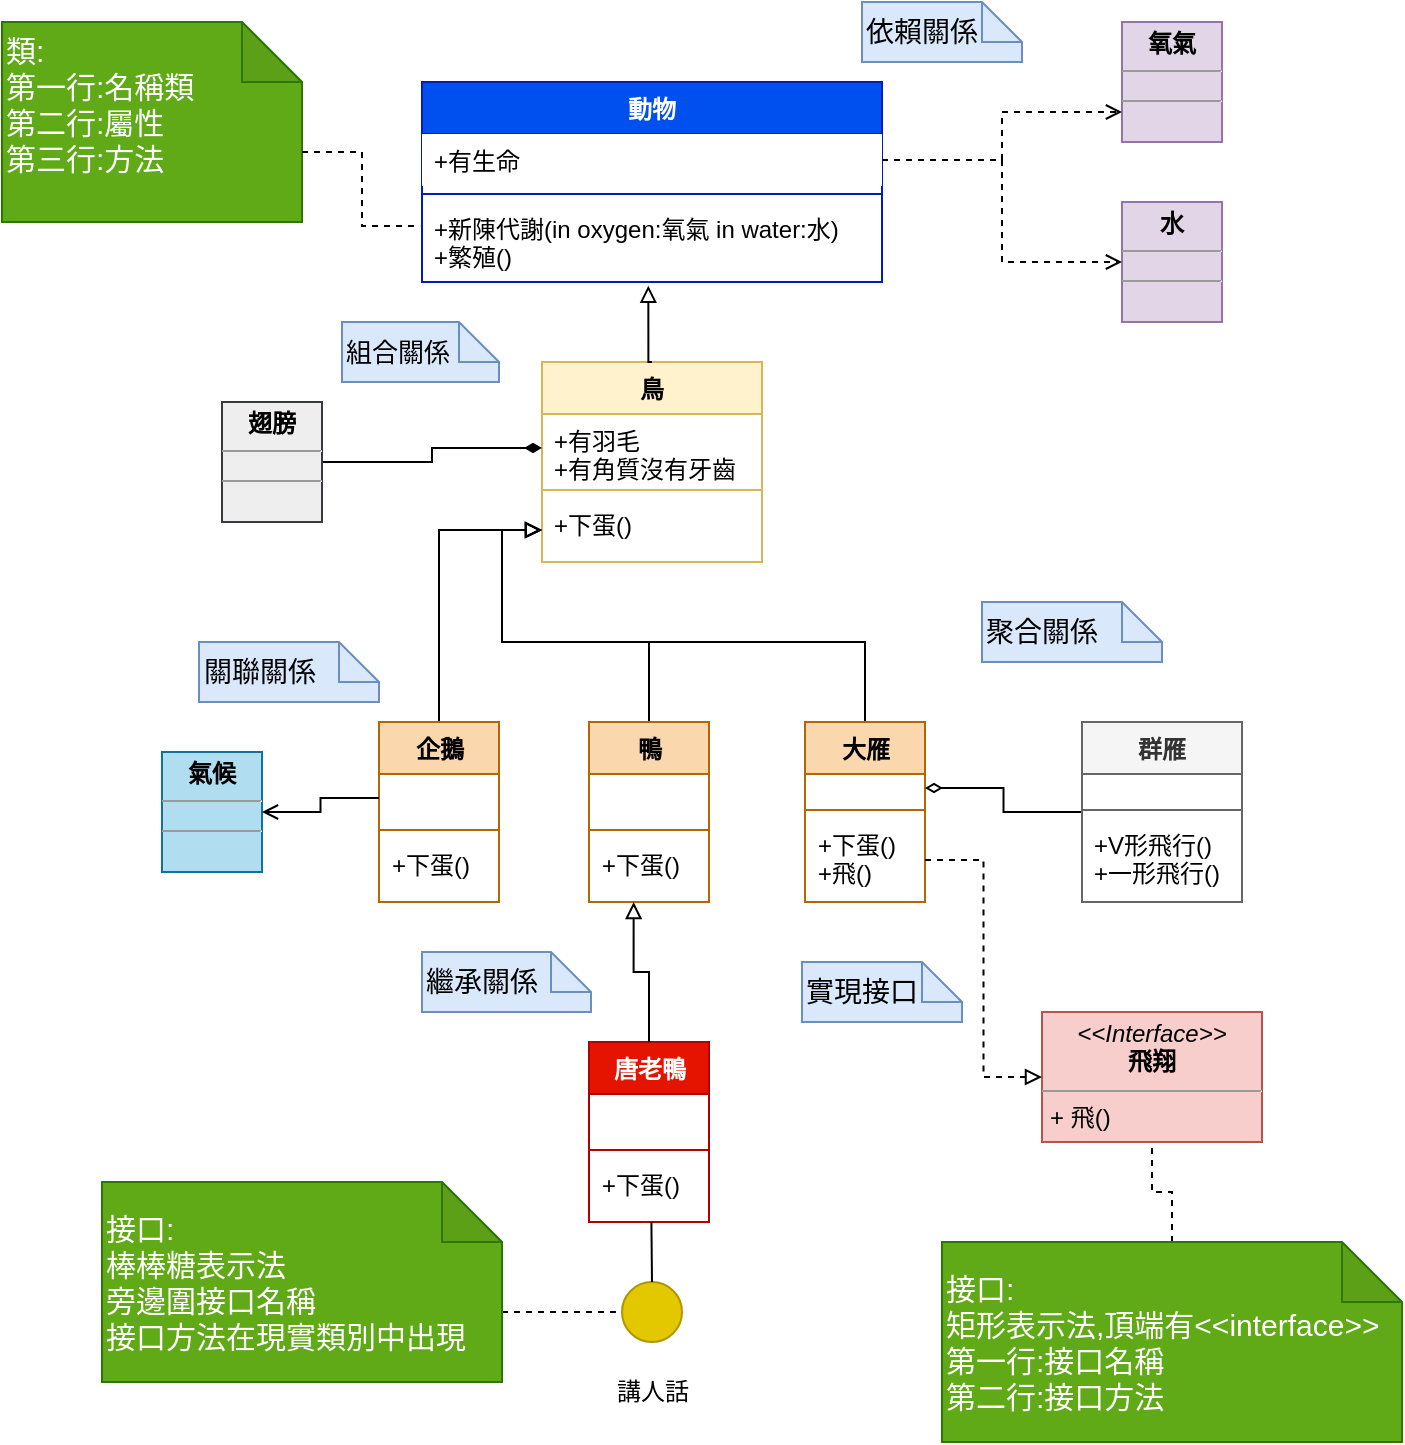 <mxfile version="22.0.8" type="github">
  <diagram id="C5RBs43oDa-KdzZeNtuy" name="Page-1">
    <mxGraphModel dx="522" dy="401" grid="1" gridSize="10" guides="1" tooltips="1" connect="1" arrows="1" fold="1" page="1" pageScale="1" pageWidth="827" pageHeight="1169" math="0" shadow="0">
      <root>
        <mxCell id="WIyWlLk6GJQsqaUBKTNV-0" />
        <mxCell id="WIyWlLk6GJQsqaUBKTNV-1" parent="WIyWlLk6GJQsqaUBKTNV-0" />
        <mxCell id="zSXpbmIW0-FB87-l4KC--7" value="動物" style="swimlane;fontStyle=1;align=center;verticalAlign=top;childLayout=stackLayout;horizontal=1;startSize=26;horizontalStack=0;resizeParent=1;resizeParentMax=0;resizeLast=0;collapsible=1;marginBottom=0;whiteSpace=wrap;html=1;fillColor=#0050ef;fontColor=#ffffff;strokeColor=#001DBC;" parent="WIyWlLk6GJQsqaUBKTNV-1" vertex="1">
          <mxGeometry x="220" y="50" width="230" height="100" as="geometry" />
        </mxCell>
        <mxCell id="zSXpbmIW0-FB87-l4KC--8" value="+有生命" style="text;strokeColor=none;fillColor=default;align=left;verticalAlign=top;spacingLeft=4;spacingRight=4;overflow=hidden;rotatable=0;points=[[0,0.5],[1,0.5]];portConstraint=eastwest;whiteSpace=wrap;html=1;" parent="zSXpbmIW0-FB87-l4KC--7" vertex="1">
          <mxGeometry y="26" width="230" height="26" as="geometry" />
        </mxCell>
        <mxCell id="zSXpbmIW0-FB87-l4KC--9" value="" style="line;strokeWidth=1;fillColor=none;align=left;verticalAlign=middle;spacingTop=-1;spacingLeft=3;spacingRight=3;rotatable=0;labelPosition=right;points=[];portConstraint=eastwest;strokeColor=inherit;" parent="zSXpbmIW0-FB87-l4KC--7" vertex="1">
          <mxGeometry y="52" width="230" height="8" as="geometry" />
        </mxCell>
        <mxCell id="zSXpbmIW0-FB87-l4KC--10" value="+新陳代謝(in&amp;nbsp;oxygen:氧氣 in water:水)&lt;br&gt;+繁殖()" style="text;strokeColor=none;fillColor=none;align=left;verticalAlign=top;spacingLeft=4;spacingRight=4;overflow=hidden;rotatable=0;points=[[0,0.5],[1,0.5]];portConstraint=eastwest;whiteSpace=wrap;html=1;" parent="zSXpbmIW0-FB87-l4KC--7" vertex="1">
          <mxGeometry y="60" width="230" height="40" as="geometry" />
        </mxCell>
        <mxCell id="zSXpbmIW0-FB87-l4KC--17" value="&lt;p style=&quot;margin:0px;margin-top:4px;text-align:center;&quot;&gt;&lt;b&gt;氧氣&lt;/b&gt;&lt;/p&gt;&lt;hr size=&quot;1&quot;&gt;&lt;div style=&quot;height:2px;&quot;&gt;&lt;/div&gt;&lt;hr size=&quot;1&quot;&gt;&lt;div style=&quot;height:2px;&quot;&gt;&lt;/div&gt;" style="verticalAlign=top;align=left;overflow=fill;fontSize=12;fontFamily=Helvetica;html=1;whiteSpace=wrap;fillColor=#e1d5e7;strokeColor=#9673a6;" parent="WIyWlLk6GJQsqaUBKTNV-1" vertex="1">
          <mxGeometry x="570" y="20" width="50" height="60" as="geometry" />
        </mxCell>
        <mxCell id="zSXpbmIW0-FB87-l4KC--18" value="&lt;p style=&quot;margin:0px;margin-top:4px;text-align:center;&quot;&gt;&lt;b&gt;水&lt;/b&gt;&lt;/p&gt;&lt;hr size=&quot;1&quot;&gt;&lt;div style=&quot;height:2px;&quot;&gt;&lt;/div&gt;&lt;hr size=&quot;1&quot;&gt;&lt;div style=&quot;height:2px;&quot;&gt;&lt;/div&gt;" style="verticalAlign=top;align=left;overflow=fill;fontSize=12;fontFamily=Helvetica;html=1;whiteSpace=wrap;fillColor=#e1d5e7;strokeColor=#9673a6;" parent="WIyWlLk6GJQsqaUBKTNV-1" vertex="1">
          <mxGeometry x="570" y="110" width="50" height="60" as="geometry" />
        </mxCell>
        <mxCell id="zSXpbmIW0-FB87-l4KC--21" style="edgeStyle=orthogonalEdgeStyle;rounded=0;orthogonalLoop=1;jettySize=auto;html=1;exitX=1;exitY=0.5;exitDx=0;exitDy=0;entryX=0;entryY=0.75;entryDx=0;entryDy=0;dashed=1;endArrow=open;endFill=0;" parent="WIyWlLk6GJQsqaUBKTNV-1" source="zSXpbmIW0-FB87-l4KC--8" target="zSXpbmIW0-FB87-l4KC--17" edge="1">
          <mxGeometry relative="1" as="geometry" />
        </mxCell>
        <mxCell id="zSXpbmIW0-FB87-l4KC--22" style="edgeStyle=orthogonalEdgeStyle;rounded=0;orthogonalLoop=1;jettySize=auto;html=1;exitX=1;exitY=0.5;exitDx=0;exitDy=0;entryX=0;entryY=0.5;entryDx=0;entryDy=0;dashed=1;endArrow=open;endFill=0;" parent="WIyWlLk6GJQsqaUBKTNV-1" source="zSXpbmIW0-FB87-l4KC--8" target="zSXpbmIW0-FB87-l4KC--18" edge="1">
          <mxGeometry relative="1" as="geometry" />
        </mxCell>
        <mxCell id="zSXpbmIW0-FB87-l4KC--23" value="鳥" style="swimlane;fontStyle=1;align=center;verticalAlign=top;childLayout=stackLayout;horizontal=1;startSize=26;horizontalStack=0;resizeParent=1;resizeParentMax=0;resizeLast=0;collapsible=1;marginBottom=0;whiteSpace=wrap;html=1;fillColor=#fff2cc;strokeColor=#d6b656;" parent="WIyWlLk6GJQsqaUBKTNV-1" vertex="1">
          <mxGeometry x="280" y="190" width="110" height="100" as="geometry" />
        </mxCell>
        <mxCell id="zSXpbmIW0-FB87-l4KC--24" value="+有羽毛&lt;br&gt;+有角質沒有牙齒" style="text;strokeColor=none;fillColor=none;align=left;verticalAlign=top;spacingLeft=4;spacingRight=4;overflow=hidden;rotatable=0;points=[[0,0.5],[1,0.5]];portConstraint=eastwest;whiteSpace=wrap;html=1;" parent="zSXpbmIW0-FB87-l4KC--23" vertex="1">
          <mxGeometry y="26" width="110" height="34" as="geometry" />
        </mxCell>
        <mxCell id="zSXpbmIW0-FB87-l4KC--25" value="" style="line;strokeWidth=1;fillColor=none;align=left;verticalAlign=middle;spacingTop=-1;spacingLeft=3;spacingRight=3;rotatable=0;labelPosition=right;points=[];portConstraint=eastwest;strokeColor=inherit;" parent="zSXpbmIW0-FB87-l4KC--23" vertex="1">
          <mxGeometry y="60" width="110" height="8" as="geometry" />
        </mxCell>
        <mxCell id="zSXpbmIW0-FB87-l4KC--26" value="+下蛋()" style="text;strokeColor=none;fillColor=none;align=left;verticalAlign=top;spacingLeft=4;spacingRight=4;overflow=hidden;rotatable=0;points=[[0,0.5],[1,0.5]];portConstraint=eastwest;whiteSpace=wrap;html=1;" parent="zSXpbmIW0-FB87-l4KC--23" vertex="1">
          <mxGeometry y="68" width="110" height="32" as="geometry" />
        </mxCell>
        <mxCell id="zSXpbmIW0-FB87-l4KC--28" style="edgeStyle=orthogonalEdgeStyle;rounded=0;orthogonalLoop=1;jettySize=auto;html=1;exitX=0.5;exitY=0;exitDx=0;exitDy=0;entryX=0.492;entryY=1.046;entryDx=0;entryDy=0;entryPerimeter=0;endArrow=block;endFill=0;" parent="WIyWlLk6GJQsqaUBKTNV-1" source="zSXpbmIW0-FB87-l4KC--23" target="zSXpbmIW0-FB87-l4KC--10" edge="1">
          <mxGeometry relative="1" as="geometry" />
        </mxCell>
        <mxCell id="zSXpbmIW0-FB87-l4KC--30" style="edgeStyle=orthogonalEdgeStyle;rounded=0;orthogonalLoop=1;jettySize=auto;html=1;exitX=1;exitY=0.5;exitDx=0;exitDy=0;entryX=0;entryY=0.5;entryDx=0;entryDy=0;endArrow=diamondThin;endFill=1;" parent="WIyWlLk6GJQsqaUBKTNV-1" source="zSXpbmIW0-FB87-l4KC--29" target="zSXpbmIW0-FB87-l4KC--24" edge="1">
          <mxGeometry relative="1" as="geometry" />
        </mxCell>
        <mxCell id="zSXpbmIW0-FB87-l4KC--29" value="&lt;p style=&quot;margin:0px;margin-top:4px;text-align:center;&quot;&gt;&lt;b&gt;翅膀&lt;/b&gt;&lt;/p&gt;&lt;hr size=&quot;1&quot;&gt;&lt;div style=&quot;height:2px;&quot;&gt;&lt;/div&gt;&lt;hr size=&quot;1&quot;&gt;&lt;div style=&quot;height:2px;&quot;&gt;&lt;/div&gt;" style="verticalAlign=top;align=left;overflow=fill;fontSize=12;fontFamily=Helvetica;html=1;whiteSpace=wrap;fillColor=#eeeeee;strokeColor=#36393d;" parent="WIyWlLk6GJQsqaUBKTNV-1" vertex="1">
          <mxGeometry x="120" y="210" width="50" height="60" as="geometry" />
        </mxCell>
        <mxCell id="zSXpbmIW0-FB87-l4KC--56" style="edgeStyle=orthogonalEdgeStyle;rounded=0;orthogonalLoop=1;jettySize=auto;html=1;exitX=0.5;exitY=0;exitDx=0;exitDy=0;entryX=0;entryY=0.5;entryDx=0;entryDy=0;endArrow=block;endFill=0;" parent="WIyWlLk6GJQsqaUBKTNV-1" source="zSXpbmIW0-FB87-l4KC--37" target="zSXpbmIW0-FB87-l4KC--26" edge="1">
          <mxGeometry relative="1" as="geometry" />
        </mxCell>
        <mxCell id="zSXpbmIW0-FB87-l4KC--37" value="鴨" style="swimlane;fontStyle=1;align=center;verticalAlign=top;childLayout=stackLayout;horizontal=1;startSize=26;horizontalStack=0;resizeParent=1;resizeParentMax=0;resizeLast=0;collapsible=1;marginBottom=0;whiteSpace=wrap;html=1;fillColor=#fad7ac;strokeColor=#b46504;" parent="WIyWlLk6GJQsqaUBKTNV-1" vertex="1">
          <mxGeometry x="303.5" y="370" width="60" height="90" as="geometry" />
        </mxCell>
        <mxCell id="zSXpbmIW0-FB87-l4KC--38" value="&amp;nbsp;" style="text;strokeColor=none;fillColor=none;align=left;verticalAlign=top;spacingLeft=4;spacingRight=4;overflow=hidden;rotatable=0;points=[[0,0.5],[1,0.5]];portConstraint=eastwest;whiteSpace=wrap;html=1;" parent="zSXpbmIW0-FB87-l4KC--37" vertex="1">
          <mxGeometry y="26" width="60" height="24" as="geometry" />
        </mxCell>
        <mxCell id="zSXpbmIW0-FB87-l4KC--39" value="" style="line;strokeWidth=1;fillColor=none;align=left;verticalAlign=middle;spacingTop=-1;spacingLeft=3;spacingRight=3;rotatable=0;labelPosition=right;points=[];portConstraint=eastwest;strokeColor=inherit;" parent="zSXpbmIW0-FB87-l4KC--37" vertex="1">
          <mxGeometry y="50" width="60" height="8" as="geometry" />
        </mxCell>
        <mxCell id="zSXpbmIW0-FB87-l4KC--40" value="+下蛋()" style="text;strokeColor=none;fillColor=none;align=left;verticalAlign=top;spacingLeft=4;spacingRight=4;overflow=hidden;rotatable=0;points=[[0,0.5],[1,0.5]];portConstraint=eastwest;whiteSpace=wrap;html=1;" parent="zSXpbmIW0-FB87-l4KC--37" vertex="1">
          <mxGeometry y="58" width="60" height="32" as="geometry" />
        </mxCell>
        <mxCell id="zSXpbmIW0-FB87-l4KC--57" style="edgeStyle=orthogonalEdgeStyle;rounded=0;orthogonalLoop=1;jettySize=auto;html=1;exitX=0.5;exitY=0;exitDx=0;exitDy=0;entryX=0;entryY=0.5;entryDx=0;entryDy=0;endArrow=block;endFill=0;" parent="WIyWlLk6GJQsqaUBKTNV-1" source="zSXpbmIW0-FB87-l4KC--41" target="zSXpbmIW0-FB87-l4KC--26" edge="1">
          <mxGeometry relative="1" as="geometry" />
        </mxCell>
        <mxCell id="zSXpbmIW0-FB87-l4KC--41" value="企鵝" style="swimlane;fontStyle=1;align=center;verticalAlign=top;childLayout=stackLayout;horizontal=1;startSize=26;horizontalStack=0;resizeParent=1;resizeParentMax=0;resizeLast=0;collapsible=1;marginBottom=0;whiteSpace=wrap;html=1;fillColor=#fad7ac;strokeColor=#b46504;" parent="WIyWlLk6GJQsqaUBKTNV-1" vertex="1">
          <mxGeometry x="198.5" y="370" width="60" height="90" as="geometry" />
        </mxCell>
        <mxCell id="zSXpbmIW0-FB87-l4KC--42" value="&amp;nbsp;" style="text;strokeColor=none;fillColor=none;align=left;verticalAlign=top;spacingLeft=4;spacingRight=4;overflow=hidden;rotatable=0;points=[[0,0.5],[1,0.5]];portConstraint=eastwest;whiteSpace=wrap;html=1;" parent="zSXpbmIW0-FB87-l4KC--41" vertex="1">
          <mxGeometry y="26" width="60" height="24" as="geometry" />
        </mxCell>
        <mxCell id="zSXpbmIW0-FB87-l4KC--43" value="" style="line;strokeWidth=1;fillColor=none;align=left;verticalAlign=middle;spacingTop=-1;spacingLeft=3;spacingRight=3;rotatable=0;labelPosition=right;points=[];portConstraint=eastwest;strokeColor=inherit;" parent="zSXpbmIW0-FB87-l4KC--41" vertex="1">
          <mxGeometry y="50" width="60" height="8" as="geometry" />
        </mxCell>
        <mxCell id="zSXpbmIW0-FB87-l4KC--44" value="+下蛋()" style="text;strokeColor=none;fillColor=none;align=left;verticalAlign=top;spacingLeft=4;spacingRight=4;overflow=hidden;rotatable=0;points=[[0,0.5],[1,0.5]];portConstraint=eastwest;whiteSpace=wrap;html=1;" parent="zSXpbmIW0-FB87-l4KC--41" vertex="1">
          <mxGeometry y="58" width="60" height="32" as="geometry" />
        </mxCell>
        <mxCell id="zSXpbmIW0-FB87-l4KC--58" style="edgeStyle=orthogonalEdgeStyle;rounded=0;orthogonalLoop=1;jettySize=auto;html=1;exitX=0.5;exitY=0;exitDx=0;exitDy=0;entryX=0;entryY=0.5;entryDx=0;entryDy=0;endArrow=block;endFill=0;" parent="WIyWlLk6GJQsqaUBKTNV-1" source="zSXpbmIW0-FB87-l4KC--45" target="zSXpbmIW0-FB87-l4KC--26" edge="1">
          <mxGeometry relative="1" as="geometry" />
        </mxCell>
        <mxCell id="zSXpbmIW0-FB87-l4KC--45" value="大雁" style="swimlane;fontStyle=1;align=center;verticalAlign=top;childLayout=stackLayout;horizontal=1;startSize=26;horizontalStack=0;resizeParent=1;resizeParentMax=0;resizeLast=0;collapsible=1;marginBottom=0;whiteSpace=wrap;html=1;fillColor=#fad7ac;strokeColor=#b46504;" parent="WIyWlLk6GJQsqaUBKTNV-1" vertex="1">
          <mxGeometry x="411.5" y="370" width="60" height="90" as="geometry" />
        </mxCell>
        <mxCell id="zSXpbmIW0-FB87-l4KC--46" value="&amp;nbsp;" style="text;strokeColor=none;fillColor=none;align=left;verticalAlign=top;spacingLeft=4;spacingRight=4;overflow=hidden;rotatable=0;points=[[0,0.5],[1,0.5]];portConstraint=eastwest;whiteSpace=wrap;html=1;" parent="zSXpbmIW0-FB87-l4KC--45" vertex="1">
          <mxGeometry y="26" width="60" height="14" as="geometry" />
        </mxCell>
        <mxCell id="zSXpbmIW0-FB87-l4KC--47" value="" style="line;strokeWidth=1;fillColor=none;align=left;verticalAlign=middle;spacingTop=-1;spacingLeft=3;spacingRight=3;rotatable=0;labelPosition=right;points=[];portConstraint=eastwest;strokeColor=inherit;" parent="zSXpbmIW0-FB87-l4KC--45" vertex="1">
          <mxGeometry y="40" width="60" height="8" as="geometry" />
        </mxCell>
        <mxCell id="zSXpbmIW0-FB87-l4KC--48" value="+下蛋()&lt;br&gt;+飛()&lt;br&gt;" style="text;strokeColor=none;fillColor=none;align=left;verticalAlign=top;spacingLeft=4;spacingRight=4;overflow=hidden;rotatable=0;points=[[0,0.5],[1,0.5]];portConstraint=eastwest;whiteSpace=wrap;html=1;" parent="zSXpbmIW0-FB87-l4KC--45" vertex="1">
          <mxGeometry y="48" width="60" height="42" as="geometry" />
        </mxCell>
        <mxCell id="zSXpbmIW0-FB87-l4KC--59" value="&lt;p style=&quot;margin:0px;margin-top:4px;text-align:center;&quot;&gt;&lt;b&gt;氣候&lt;/b&gt;&lt;/p&gt;&lt;hr size=&quot;1&quot;&gt;&lt;div style=&quot;height:2px;&quot;&gt;&lt;/div&gt;&lt;hr size=&quot;1&quot;&gt;&lt;div style=&quot;height:2px;&quot;&gt;&lt;/div&gt;" style="verticalAlign=top;align=left;overflow=fill;fontSize=12;fontFamily=Helvetica;html=1;whiteSpace=wrap;fillColor=#b1ddf0;strokeColor=#10739e;" parent="WIyWlLk6GJQsqaUBKTNV-1" vertex="1">
          <mxGeometry x="90" y="385" width="50" height="60" as="geometry" />
        </mxCell>
        <mxCell id="zSXpbmIW0-FB87-l4KC--60" style="edgeStyle=orthogonalEdgeStyle;rounded=0;orthogonalLoop=1;jettySize=auto;html=1;exitX=0;exitY=0.5;exitDx=0;exitDy=0;entryX=1;entryY=0.5;entryDx=0;entryDy=0;endArrow=open;endFill=0;" parent="WIyWlLk6GJQsqaUBKTNV-1" source="zSXpbmIW0-FB87-l4KC--42" target="zSXpbmIW0-FB87-l4KC--59" edge="1">
          <mxGeometry relative="1" as="geometry" />
        </mxCell>
        <mxCell id="zSXpbmIW0-FB87-l4KC--65" style="edgeStyle=orthogonalEdgeStyle;rounded=0;orthogonalLoop=1;jettySize=auto;html=1;exitX=0;exitY=0.5;exitDx=0;exitDy=0;entryX=1;entryY=0.5;entryDx=0;entryDy=0;endArrow=diamondThin;endFill=0;" parent="WIyWlLk6GJQsqaUBKTNV-1" source="zSXpbmIW0-FB87-l4KC--61" target="zSXpbmIW0-FB87-l4KC--46" edge="1">
          <mxGeometry relative="1" as="geometry" />
        </mxCell>
        <mxCell id="zSXpbmIW0-FB87-l4KC--61" value="群雁" style="swimlane;fontStyle=1;align=center;verticalAlign=top;childLayout=stackLayout;horizontal=1;startSize=26;horizontalStack=0;resizeParent=1;resizeParentMax=0;resizeLast=0;collapsible=1;marginBottom=0;whiteSpace=wrap;html=1;fillColor=#f5f5f5;fontColor=#333333;strokeColor=#666666;" parent="WIyWlLk6GJQsqaUBKTNV-1" vertex="1">
          <mxGeometry x="550" y="370" width="80" height="90" as="geometry" />
        </mxCell>
        <mxCell id="zSXpbmIW0-FB87-l4KC--62" value="&amp;nbsp;" style="text;strokeColor=none;fillColor=none;align=left;verticalAlign=top;spacingLeft=4;spacingRight=4;overflow=hidden;rotatable=0;points=[[0,0.5],[1,0.5]];portConstraint=eastwest;whiteSpace=wrap;html=1;" parent="zSXpbmIW0-FB87-l4KC--61" vertex="1">
          <mxGeometry y="26" width="80" height="14" as="geometry" />
        </mxCell>
        <mxCell id="zSXpbmIW0-FB87-l4KC--63" value="" style="line;strokeWidth=1;fillColor=none;align=left;verticalAlign=middle;spacingTop=-1;spacingLeft=3;spacingRight=3;rotatable=0;labelPosition=right;points=[];portConstraint=eastwest;strokeColor=inherit;" parent="zSXpbmIW0-FB87-l4KC--61" vertex="1">
          <mxGeometry y="40" width="80" height="8" as="geometry" />
        </mxCell>
        <mxCell id="zSXpbmIW0-FB87-l4KC--64" value="+V形飛行()&lt;br&gt;+一形飛行()" style="text;strokeColor=none;fillColor=none;align=left;verticalAlign=top;spacingLeft=4;spacingRight=4;overflow=hidden;rotatable=0;points=[[0,0.5],[1,0.5]];portConstraint=eastwest;whiteSpace=wrap;html=1;" parent="zSXpbmIW0-FB87-l4KC--61" vertex="1">
          <mxGeometry y="48" width="80" height="42" as="geometry" />
        </mxCell>
        <mxCell id="zSXpbmIW0-FB87-l4KC--66" value="&lt;p style=&quot;margin:0px;margin-top:4px;text-align:center;&quot;&gt;&lt;i&gt;&amp;lt;&amp;lt;Interface&amp;gt;&amp;gt;&lt;/i&gt;&lt;br&gt;&lt;b&gt;飛翔&lt;/b&gt;&lt;/p&gt;&lt;hr size=&quot;1&quot;&gt;&lt;p style=&quot;margin:0px;margin-left:4px;&quot;&gt;+ 飛()&lt;br&gt;&lt;/p&gt;&lt;p style=&quot;margin:0px;margin-left:4px;&quot;&gt;&lt;br&gt;&lt;/p&gt;" style="verticalAlign=top;align=left;overflow=fill;fontSize=12;fontFamily=Helvetica;html=1;whiteSpace=wrap;fillColor=#f8cecc;strokeColor=#b85450;" parent="WIyWlLk6GJQsqaUBKTNV-1" vertex="1">
          <mxGeometry x="530" y="515" width="110" height="65" as="geometry" />
        </mxCell>
        <mxCell id="zSXpbmIW0-FB87-l4KC--69" style="edgeStyle=orthogonalEdgeStyle;rounded=0;orthogonalLoop=1;jettySize=auto;html=1;exitX=1;exitY=0.5;exitDx=0;exitDy=0;entryX=0;entryY=0.5;entryDx=0;entryDy=0;dashed=1;endArrow=block;endFill=0;" parent="WIyWlLk6GJQsqaUBKTNV-1" source="zSXpbmIW0-FB87-l4KC--48" target="zSXpbmIW0-FB87-l4KC--66" edge="1">
          <mxGeometry relative="1" as="geometry" />
        </mxCell>
        <mxCell id="zSXpbmIW0-FB87-l4KC--75" value="唐老鴨" style="swimlane;fontStyle=1;align=center;verticalAlign=top;childLayout=stackLayout;horizontal=1;startSize=26;horizontalStack=0;resizeParent=1;resizeParentMax=0;resizeLast=0;collapsible=1;marginBottom=0;whiteSpace=wrap;html=1;fillColor=#e51400;fontColor=#ffffff;strokeColor=#B20000;" parent="WIyWlLk6GJQsqaUBKTNV-1" vertex="1">
          <mxGeometry x="303.5" y="530" width="60" height="90" as="geometry" />
        </mxCell>
        <mxCell id="zSXpbmIW0-FB87-l4KC--76" value="&amp;nbsp;" style="text;strokeColor=none;fillColor=none;align=left;verticalAlign=top;spacingLeft=4;spacingRight=4;overflow=hidden;rotatable=0;points=[[0,0.5],[1,0.5]];portConstraint=eastwest;whiteSpace=wrap;html=1;" parent="zSXpbmIW0-FB87-l4KC--75" vertex="1">
          <mxGeometry y="26" width="60" height="24" as="geometry" />
        </mxCell>
        <mxCell id="zSXpbmIW0-FB87-l4KC--77" value="" style="line;strokeWidth=1;fillColor=none;align=left;verticalAlign=middle;spacingTop=-1;spacingLeft=3;spacingRight=3;rotatable=0;labelPosition=right;points=[];portConstraint=eastwest;strokeColor=inherit;" parent="zSXpbmIW0-FB87-l4KC--75" vertex="1">
          <mxGeometry y="50" width="60" height="8" as="geometry" />
        </mxCell>
        <mxCell id="zSXpbmIW0-FB87-l4KC--78" value="+下蛋()" style="text;strokeColor=none;fillColor=none;align=left;verticalAlign=top;spacingLeft=4;spacingRight=4;overflow=hidden;rotatable=0;points=[[0,0.5],[1,0.5]];portConstraint=eastwest;whiteSpace=wrap;html=1;" parent="zSXpbmIW0-FB87-l4KC--75" vertex="1">
          <mxGeometry y="58" width="60" height="32" as="geometry" />
        </mxCell>
        <mxCell id="zSXpbmIW0-FB87-l4KC--79" style="edgeStyle=orthogonalEdgeStyle;rounded=0;orthogonalLoop=1;jettySize=auto;html=1;exitX=0.5;exitY=0;exitDx=0;exitDy=0;entryX=0.372;entryY=1;entryDx=0;entryDy=0;entryPerimeter=0;endArrow=block;endFill=0;" parent="WIyWlLk6GJQsqaUBKTNV-1" source="zSXpbmIW0-FB87-l4KC--75" target="zSXpbmIW0-FB87-l4KC--40" edge="1">
          <mxGeometry relative="1" as="geometry" />
        </mxCell>
        <mxCell id="zSXpbmIW0-FB87-l4KC--87" value="&lt;font style=&quot;font-size: 14px;&quot;&gt;聚合關係&lt;/font&gt;" style="shape=note;size=20;whiteSpace=wrap;html=1;fillColor=#dae8fc;strokeColor=#6c8ebf;align=left;" parent="WIyWlLk6GJQsqaUBKTNV-1" vertex="1">
          <mxGeometry x="500" y="310" width="90" height="30" as="geometry" />
        </mxCell>
        <mxCell id="zSXpbmIW0-FB87-l4KC--88" value="&lt;font style=&quot;font-size: 14px;&quot;&gt;繼承關係&lt;/font&gt;" style="shape=note;size=20;whiteSpace=wrap;html=1;fillColor=#dae8fc;strokeColor=#6c8ebf;align=left;" parent="WIyWlLk6GJQsqaUBKTNV-1" vertex="1">
          <mxGeometry x="220" y="485" width="84.5" height="30" as="geometry" />
        </mxCell>
        <mxCell id="zSXpbmIW0-FB87-l4KC--89" value="&lt;font style=&quot;font-size: 14px;&quot;&gt;實現接口&lt;/font&gt;" style="shape=note;size=20;whiteSpace=wrap;html=1;fillColor=#dae8fc;strokeColor=#6c8ebf;align=left;" parent="WIyWlLk6GJQsqaUBKTNV-1" vertex="1">
          <mxGeometry x="410" y="490" width="80" height="30" as="geometry" />
        </mxCell>
        <mxCell id="zSXpbmIW0-FB87-l4KC--90" value="&lt;font style=&quot;font-size: 13px;&quot;&gt;組合關係&lt;/font&gt;" style="shape=note;size=20;whiteSpace=wrap;html=1;fillColor=#dae8fc;strokeColor=#6c8ebf;align=left;" parent="WIyWlLk6GJQsqaUBKTNV-1" vertex="1">
          <mxGeometry x="180" y="170" width="78.5" height="30" as="geometry" />
        </mxCell>
        <mxCell id="zSXpbmIW0-FB87-l4KC--91" value="&lt;font style=&quot;font-size: 14px;&quot;&gt;依賴關係&lt;/font&gt;" style="shape=note;size=20;whiteSpace=wrap;html=1;fillColor=#dae8fc;strokeColor=#6c8ebf;align=left;" parent="WIyWlLk6GJQsqaUBKTNV-1" vertex="1">
          <mxGeometry x="440" y="10" width="80" height="30" as="geometry" />
        </mxCell>
        <mxCell id="zSXpbmIW0-FB87-l4KC--93" value="" style="ellipse;whiteSpace=wrap;html=1;aspect=fixed;fillColor=#e3c800;fontColor=#000000;strokeColor=#B09500;" parent="WIyWlLk6GJQsqaUBKTNV-1" vertex="1">
          <mxGeometry x="320" y="650" width="30" height="30" as="geometry" />
        </mxCell>
        <mxCell id="zSXpbmIW0-FB87-l4KC--94" style="edgeStyle=orthogonalEdgeStyle;rounded=0;orthogonalLoop=1;jettySize=auto;html=1;exitX=0.5;exitY=0;exitDx=0;exitDy=0;entryX=0.52;entryY=1;entryDx=0;entryDy=0;entryPerimeter=0;endArrow=none;endFill=0;" parent="WIyWlLk6GJQsqaUBKTNV-1" source="zSXpbmIW0-FB87-l4KC--93" target="zSXpbmIW0-FB87-l4KC--78" edge="1">
          <mxGeometry relative="1" as="geometry" />
        </mxCell>
        <mxCell id="zSXpbmIW0-FB87-l4KC--95" value="講人話" style="text;html=1;align=center;verticalAlign=middle;resizable=0;points=[];autosize=1;strokeColor=none;fillColor=none;" parent="WIyWlLk6GJQsqaUBKTNV-1" vertex="1">
          <mxGeometry x="305" y="690" width="60" height="30" as="geometry" />
        </mxCell>
        <mxCell id="x7MCMyJYe_n1fh5YVIg4-1" value="&lt;span style=&quot;font-size: 15px;&quot;&gt;類:&lt;br&gt;第一行:名稱類&lt;br&gt;第二行:屬性&lt;br&gt;第三行:方法&lt;br&gt;&lt;br&gt;&lt;/span&gt;" style="shape=note;whiteSpace=wrap;html=1;backgroundOutline=1;darkOpacity=0.05;fillColor=#60a917;fontColor=#ffffff;strokeColor=#2D7600;align=left;" vertex="1" parent="WIyWlLk6GJQsqaUBKTNV-1">
          <mxGeometry x="10" y="20" width="150" height="100" as="geometry" />
        </mxCell>
        <mxCell id="x7MCMyJYe_n1fh5YVIg4-3" style="edgeStyle=orthogonalEdgeStyle;rounded=0;orthogonalLoop=1;jettySize=auto;html=1;exitX=0;exitY=0;exitDx=150;exitDy=65;exitPerimeter=0;entryX=-0.004;entryY=0.3;entryDx=0;entryDy=0;entryPerimeter=0;endArrow=none;endFill=0;dashed=1;" edge="1" parent="WIyWlLk6GJQsqaUBKTNV-1" source="x7MCMyJYe_n1fh5YVIg4-1" target="zSXpbmIW0-FB87-l4KC--10">
          <mxGeometry relative="1" as="geometry" />
        </mxCell>
        <mxCell id="x7MCMyJYe_n1fh5YVIg4-6" style="edgeStyle=orthogonalEdgeStyle;rounded=0;orthogonalLoop=1;jettySize=auto;html=1;exitX=0;exitY=0;exitDx=200;exitDy=65;exitPerimeter=0;entryX=0;entryY=0.5;entryDx=0;entryDy=0;endArrow=none;endFill=0;dashed=1;" edge="1" parent="WIyWlLk6GJQsqaUBKTNV-1" source="x7MCMyJYe_n1fh5YVIg4-4" target="zSXpbmIW0-FB87-l4KC--93">
          <mxGeometry relative="1" as="geometry" />
        </mxCell>
        <mxCell id="x7MCMyJYe_n1fh5YVIg4-4" value="&lt;font style=&quot;font-size: 15px;&quot;&gt;接口:&lt;br&gt;棒棒糖表示法&lt;br&gt;旁邊圍接口名稱&lt;br&gt;接口方法在現實類別中出現&lt;br&gt;&lt;/font&gt;" style="shape=note;whiteSpace=wrap;html=1;backgroundOutline=1;darkOpacity=0.05;fillColor=#60a917;fontColor=#ffffff;strokeColor=#2D7600;align=left;" vertex="1" parent="WIyWlLk6GJQsqaUBKTNV-1">
          <mxGeometry x="60" y="600" width="200" height="100" as="geometry" />
        </mxCell>
        <mxCell id="x7MCMyJYe_n1fh5YVIg4-8" style="edgeStyle=orthogonalEdgeStyle;rounded=0;orthogonalLoop=1;jettySize=auto;html=1;exitX=0.5;exitY=0;exitDx=0;exitDy=0;exitPerimeter=0;entryX=0.5;entryY=1;entryDx=0;entryDy=0;endArrow=none;endFill=0;dashed=1;" edge="1" parent="WIyWlLk6GJQsqaUBKTNV-1" source="x7MCMyJYe_n1fh5YVIg4-7" target="zSXpbmIW0-FB87-l4KC--66">
          <mxGeometry relative="1" as="geometry" />
        </mxCell>
        <mxCell id="x7MCMyJYe_n1fh5YVIg4-7" value="&lt;font style=&quot;font-size: 15px;&quot;&gt;接口:&lt;br&gt;矩形表示法,頂端有&amp;lt;&amp;lt;interface&amp;gt;&amp;gt;&lt;br&gt;第一行:接口名稱&lt;br&gt;第二行:接口方法&lt;br&gt;&lt;/font&gt;" style="shape=note;whiteSpace=wrap;html=1;backgroundOutline=1;darkOpacity=0.05;fillColor=#60a917;fontColor=#ffffff;strokeColor=#2D7600;align=left;" vertex="1" parent="WIyWlLk6GJQsqaUBKTNV-1">
          <mxGeometry x="480" y="630" width="230" height="100" as="geometry" />
        </mxCell>
        <mxCell id="x7MCMyJYe_n1fh5YVIg4-9" value="&lt;span style=&quot;font-size: 14px;&quot;&gt;關聯關係&lt;/span&gt;" style="shape=note;size=20;whiteSpace=wrap;html=1;fillColor=#dae8fc;strokeColor=#6c8ebf;align=left;" vertex="1" parent="WIyWlLk6GJQsqaUBKTNV-1">
          <mxGeometry x="108.5" y="330" width="90" height="30" as="geometry" />
        </mxCell>
      </root>
    </mxGraphModel>
  </diagram>
</mxfile>
